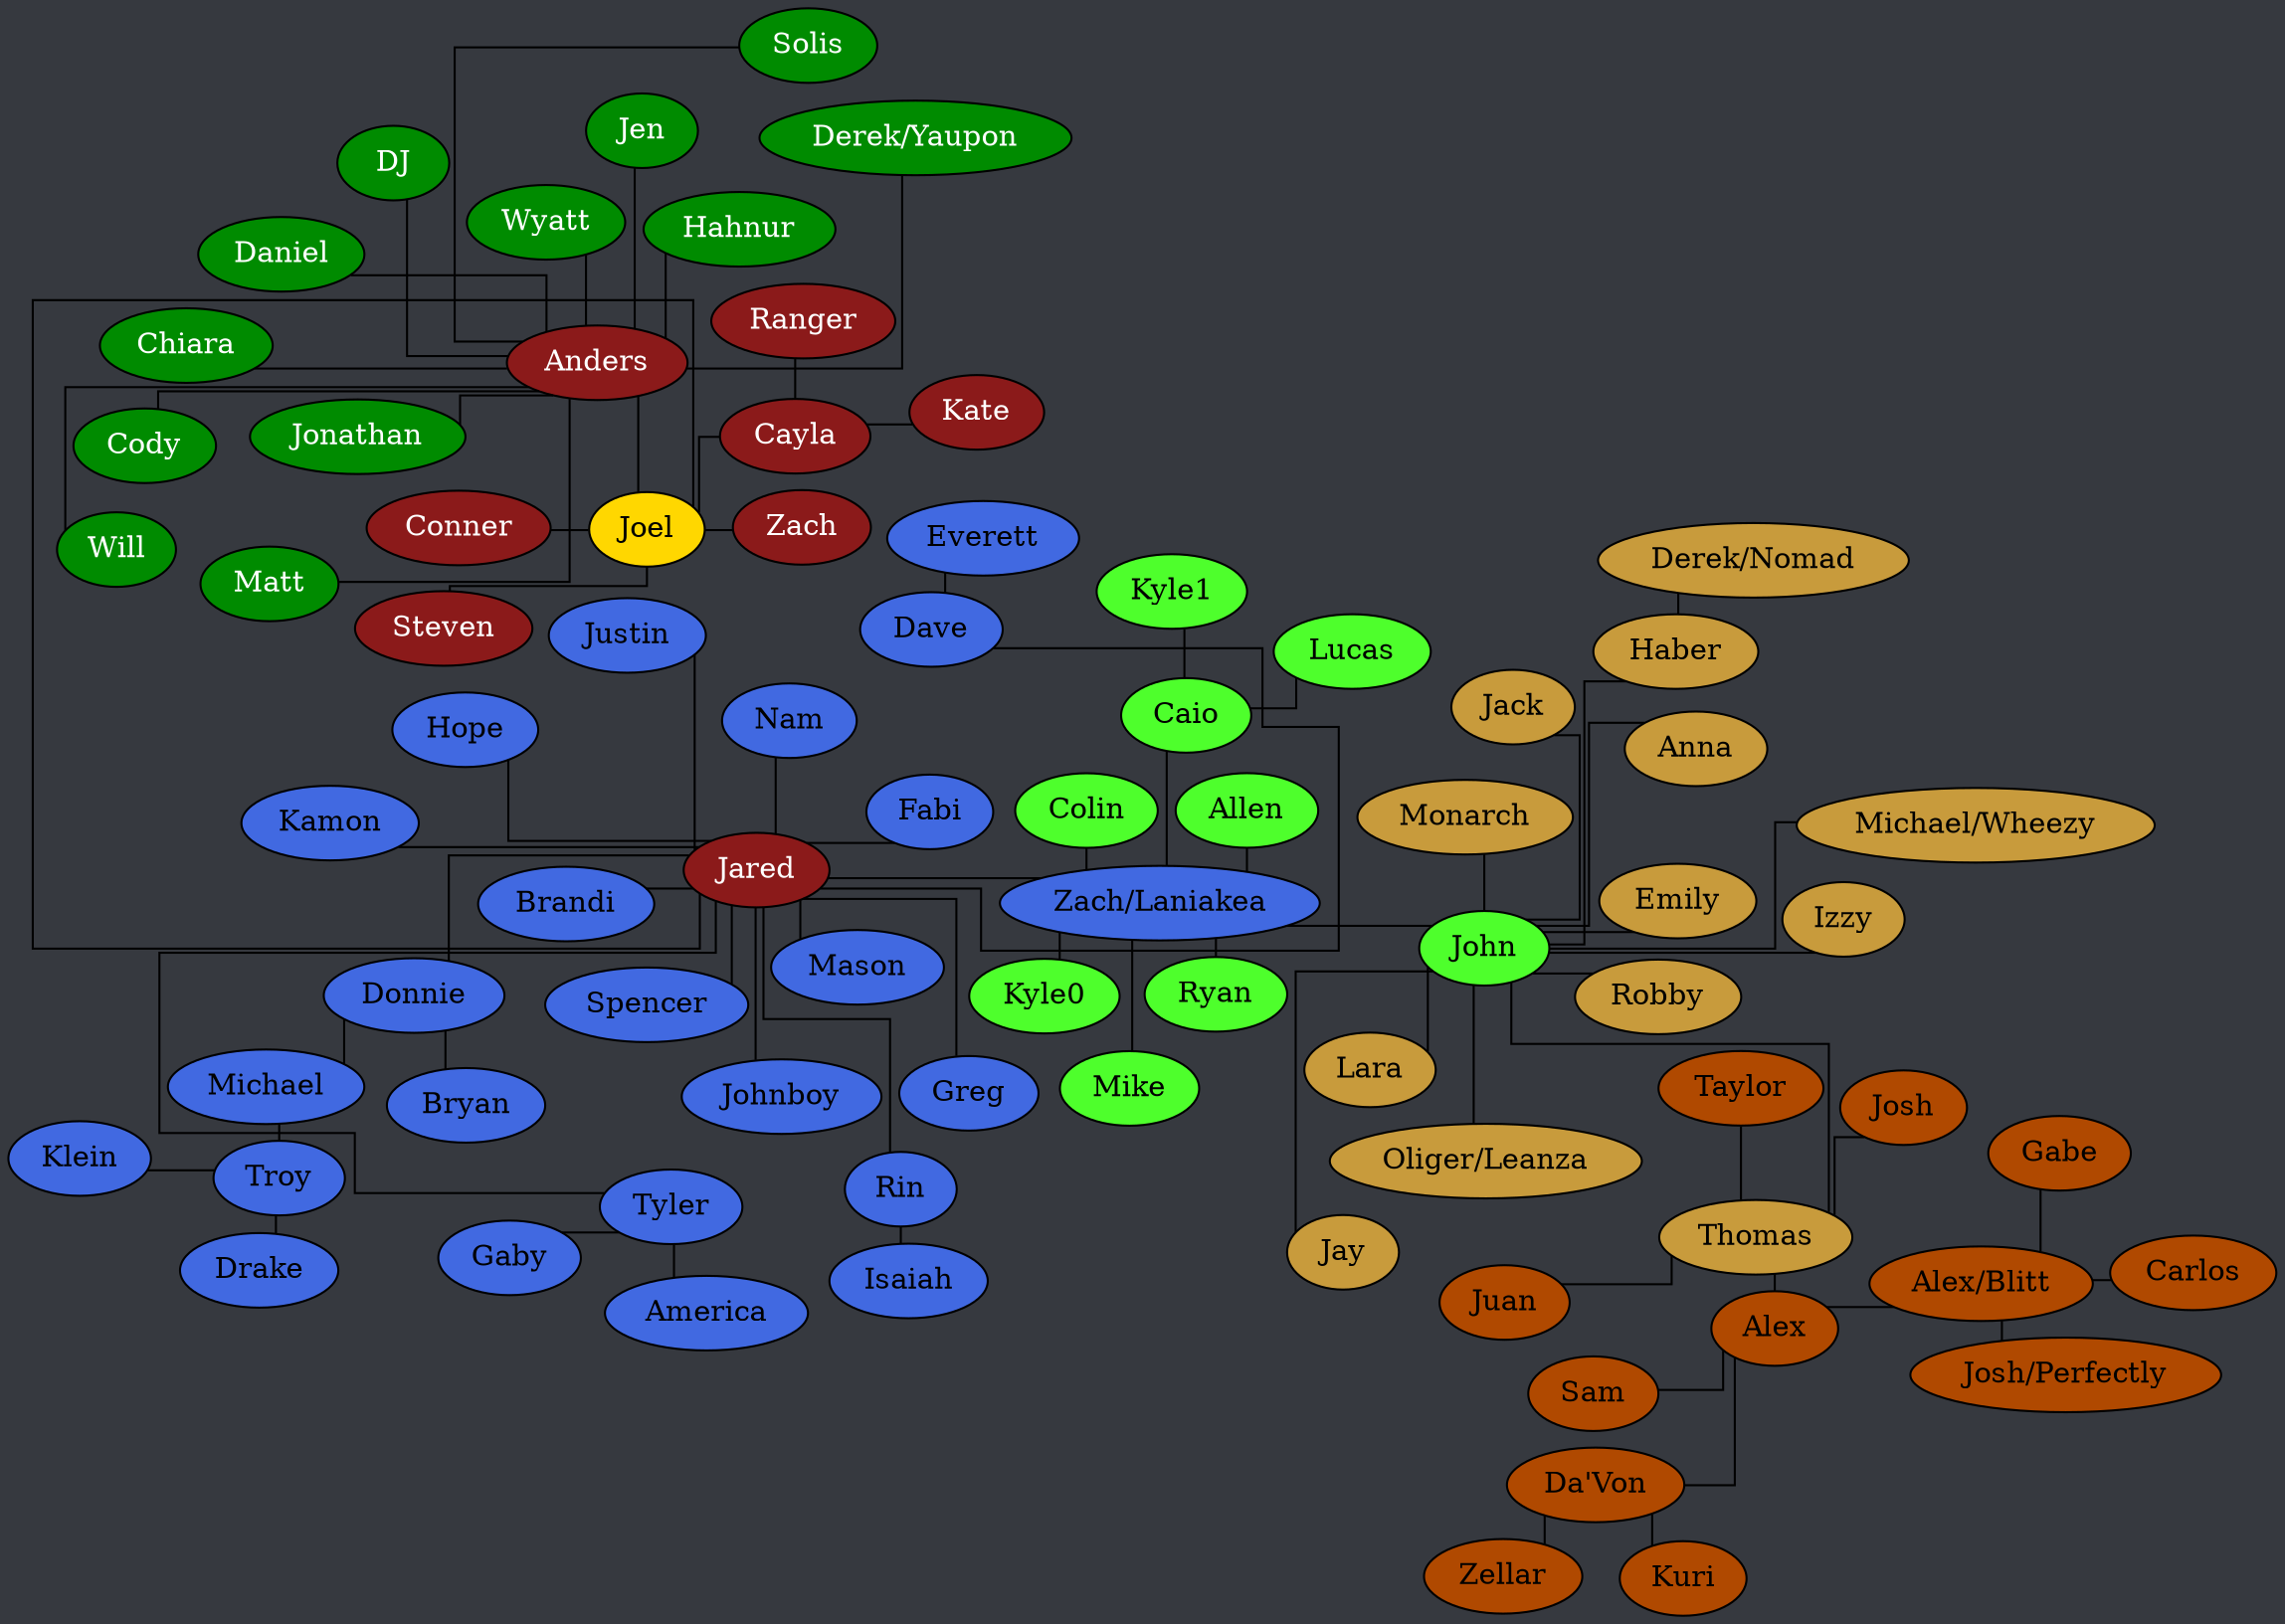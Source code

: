 strict graph {
	// Layout Configuration
	layout = neato;
	epsilon = 0.01;
	mode = KK;
	model = subset;
	overlap = false;
	splines = ortho;

	// Visual Configuration
	graph [truecolor=true bgcolor="#36393f"]
	node [style=filled fillcolor="gray" fontcolor="black"]

	subgraph "Joel" {
		node [style=filled fillcolor="firebrick4" fontcolor="white"];
		Joel [style=filled fillcolor="gold" fontcolor="black"];

		Anders -- Joel;
		Cayla -- Joel
		Cayla -- Kate;
		Cayla -- Ranger;
		Joel -- Conner;
		Joel -- Jared;
		Joel -- Steven;
		Joel -- Zach;
	}

	subgraph "Anders" {
		node [style=filled fillcolor="green4" fontcolor="white"];

		Anders -- Chiara
		Anders -- Cody;
		Anders -- Daniel;
		Anders -- "Derek/Yaupon";
		Anders -- DJ;
		Anders -- Hahnur;
		Anders -- Jen;
		Anders -- Jonathan;
		Anders -- Matt;
		Anders -- Solis;
		Anders -- Will;
		Anders -- Wyatt;
	}

	subgraph "Jared" {
		node [style=filled fillcolor="royalblue" fontcolor="black"]

		Dave -- Everett;
		Donnie -- Bryan;
		Donnie -- Michael;
		Jared -- Brandi;
		Jared -- Dave;
		Jared -- Donnie;
		Jared -- Fabi;
		Jared -- Greg;
		Jared -- Hope;
		Jared -- Johnboy;
		Jared -- Justin;
		Jared -- Kamon;
		Jared -- Mason;
		Jared -- Nam;
		Jared -- Rin;
		Jared -- Spencer;
		Jared -- Tyler;
		Jared -- "Zach/Laniakea";
		Michael -- Troy;
		Rin -- Isaiah;
		Tyler -- America;
		Tyler -- Gaby;
		Troy -- Drake;
		Troy -- Klein;
	}

	subgraph "Zach/Laniakea" {
		node [style=filled fillcolor="#4eff2c" fontcolor="black"]

		Caio -- Kyle1;
		Caio -- Lucas;
		"Zach/Laniakea" -- Allen;
		"Zach/Laniakea" -- Caio;
		"Zach/Laniakea" -- Colin;
		"Zach/Laniakea" -- John [ len = 10 ];
		"Zach/Laniakea" -- Kyle0;
		"Zach/Laniakea" -- Mike;
		"Zach/Laniakea" -- Ryan;
	}

	subgraph "John" {
		node [style=filled fillcolor="#c89b3c" fontcolor="black"]

		Haber -- "Derek/Nomad";
		John -- Anna;
		John -- Emily;
		John -- Haber;
		John -- Jay;
		John -- Jack;
		John -- Lara;
		John -- Monarch;
		John -- "Oliger/Leanza";
		John -- Thomas;
	}

	subgraph "John-stream" {
		// node [style=filled fillcolor="#9147ff" fontcolor="black"]
		node [style=filled fillcolor="#c89b3c" fontcolor="black"]

		John -- Izzy;
		John -- "Michael/Wheezy";
		John -- Robby;
	}

	subgraph "Thomas" {
		node [style=filled fillcolor="#b04900" fontcolor="black"]
		Alex -- "Da'Von";
		Alex -- "Alex/Blitt";
		Alex -- Sam;
		"Alex/Blitt" -- Carlos;
		"Alex/Blitt" -- Gabe;
		"Alex/Blitt" -- "Josh/Perfectly";
		"Da'Von" -- Kuri;
		"Da'Von" -- Zellar;
		Thomas -- Alex;
		Thomas -- Josh;
		Thomas -- Juan;
		Thomas -- Taylor;
	}
}